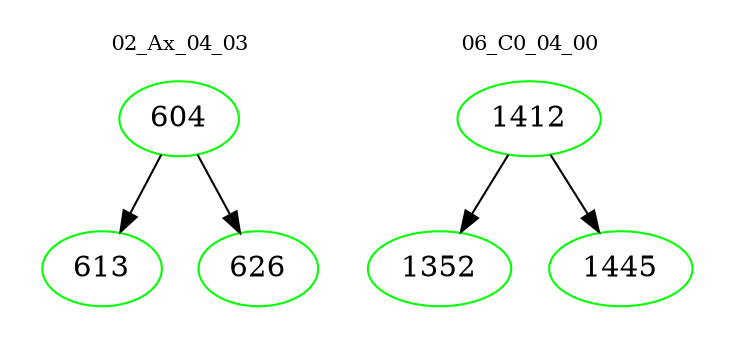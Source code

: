 digraph{
subgraph cluster_0 {
color = white
label = "02_Ax_04_03";
fontsize=10;
T0_604 [label="604", color="green"]
T0_604 -> T0_613 [color="black"]
T0_613 [label="613", color="green"]
T0_604 -> T0_626 [color="black"]
T0_626 [label="626", color="green"]
}
subgraph cluster_1 {
color = white
label = "06_C0_04_00";
fontsize=10;
T1_1412 [label="1412", color="green"]
T1_1412 -> T1_1352 [color="black"]
T1_1352 [label="1352", color="green"]
T1_1412 -> T1_1445 [color="black"]
T1_1445 [label="1445", color="green"]
}
}
